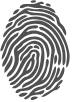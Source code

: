 <mxfile version="14.6.13" type="device"><diagram id="nB_LgNsxx8GBh1SB-RFJ" name="Seite-1"><mxGraphModel dx="1086" dy="4473" grid="1" gridSize="10" guides="1" tooltips="1" connect="1" arrows="1" fold="1" page="1" pageScale="1" pageWidth="827" pageHeight="1169" math="0" shadow="0"><root><mxCell id="0"/><mxCell id="1" parent="0"/><mxCell id="q7XJ56P86GSkv8rc7s9o-1" value="" style="verticalLabelPosition=bottom;html=1;fillColor=#505050;strokeColor=none;verticalAlign=top;pointerEvents=1;align=center;shape=mxgraph.cisco_safe.iot_things_icons.icon17;shadow=0;dashed=0;" vertex="1" parent="1"><mxGeometry x="40.0" y="-3480" width="35" height="50" as="geometry"/></mxCell></root></mxGraphModel></diagram></mxfile>